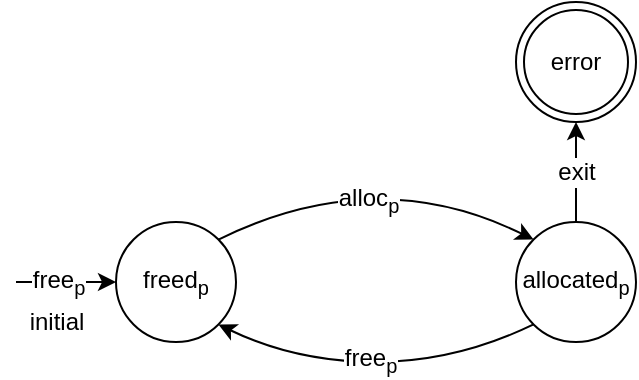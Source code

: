 <mxfile version="12.6.5" type="device"><diagram id="MQsz0vR70Ha5mGtF0nAU" name="Page-1"><mxGraphModel dx="450" dy="305" grid="1" gridSize="10" guides="1" tooltips="1" connect="1" arrows="1" fold="1" page="1" pageScale="1" pageWidth="850" pageHeight="1100" math="0" shadow="0"><root><mxCell id="0"/><mxCell id="1" parent="0"/><mxCell id="g3iyI7WF1l8pipwD143T-1" value="freed&lt;sub&gt;p&lt;/sub&gt;" style="ellipse;whiteSpace=wrap;html=1;aspect=fixed;" parent="1" vertex="1"><mxGeometry x="90" y="290" width="60" height="60" as="geometry"/></mxCell><mxCell id="g3iyI7WF1l8pipwD143T-2" value="" style="endArrow=classic;html=1;entryX=0;entryY=0.5;entryDx=0;entryDy=0;" parent="1" target="g3iyI7WF1l8pipwD143T-1" edge="1"><mxGeometry width="50" height="50" relative="1" as="geometry"><mxPoint x="40" y="320" as="sourcePoint"/><mxPoint x="130" y="380" as="targetPoint"/></mxGeometry></mxCell><mxCell id="nSkKZrzyNuAiXj8qPi1B-1" value="free&lt;sub&gt;p&lt;/sub&gt;" style="text;html=1;align=center;verticalAlign=middle;resizable=0;points=[];labelBackgroundColor=#ffffff;" vertex="1" connectable="0" parent="g3iyI7WF1l8pipwD143T-2"><mxGeometry x="-0.181" relative="1" as="geometry"><mxPoint as="offset"/></mxGeometry></mxCell><mxCell id="nSkKZrzyNuAiXj8qPi1B-2" value="initial" style="text;html=1;align=center;verticalAlign=middle;resizable=0;points=[];labelBackgroundColor=#ffffff;" vertex="1" connectable="0" parent="g3iyI7WF1l8pipwD143T-2"><mxGeometry x="0.581" y="1" relative="1" as="geometry"><mxPoint x="-19.52" y="21" as="offset"/></mxGeometry></mxCell><mxCell id="g3iyI7WF1l8pipwD143T-5" value="" style="endArrow=classic;html=1;exitX=0.5;exitY=0;exitDx=0;exitDy=0;" parent="1" source="g3iyI7WF1l8pipwD143T-7" edge="1"><mxGeometry width="50" height="50" relative="1" as="geometry"><mxPoint x="30" y="420" as="sourcePoint"/><mxPoint x="320" y="240" as="targetPoint"/></mxGeometry></mxCell><mxCell id="g3iyI7WF1l8pipwD143T-31" value="exit" style="text;html=1;align=center;verticalAlign=middle;resizable=0;points=[];;labelBackgroundColor=#ffffff;" parent="g3iyI7WF1l8pipwD143T-5" vertex="1" connectable="0"><mxGeometry x="0.48" y="-2" relative="1" as="geometry"><mxPoint x="-2" y="12" as="offset"/></mxGeometry></mxCell><mxCell id="g3iyI7WF1l8pipwD143T-7" value="allocated&lt;sub&gt;p&lt;/sub&gt;" style="ellipse;whiteSpace=wrap;html=1;aspect=fixed;" parent="1" vertex="1"><mxGeometry x="290" y="290" width="60" height="60" as="geometry"/></mxCell><mxCell id="g3iyI7WF1l8pipwD143T-13" value="" style="curved=1;endArrow=classic;html=1;exitX=1;exitY=0;exitDx=0;exitDy=0;entryX=0;entryY=0;entryDx=0;entryDy=0;" parent="1" source="g3iyI7WF1l8pipwD143T-1" target="g3iyI7WF1l8pipwD143T-7" edge="1"><mxGeometry width="50" height="50" relative="1" as="geometry"><mxPoint x="240" y="450" as="sourcePoint"/><mxPoint x="290" y="400" as="targetPoint"/><Array as="points"><mxPoint x="220" y="260"/></Array></mxGeometry></mxCell><mxCell id="g3iyI7WF1l8pipwD143T-18" value="&lt;div&gt;alloc&lt;sub&gt;p&lt;/sub&gt;&lt;/div&gt;" style="text;html=1;align=center;verticalAlign=middle;resizable=0;points=[];;labelBackgroundColor=#ffffff;" parent="g3iyI7WF1l8pipwD143T-13" vertex="1" connectable="0"><mxGeometry x="-0.136" y="-15" relative="1" as="geometry"><mxPoint as="offset"/></mxGeometry></mxCell><mxCell id="g3iyI7WF1l8pipwD143T-17" value="" style="curved=1;endArrow=classic;html=1;entryX=1;entryY=1;entryDx=0;entryDy=0;exitX=0;exitY=1;exitDx=0;exitDy=0;" parent="1" source="g3iyI7WF1l8pipwD143T-7" target="g3iyI7WF1l8pipwD143T-1" edge="1"><mxGeometry width="50" height="50" relative="1" as="geometry"><mxPoint x="200" y="500" as="sourcePoint"/><mxPoint x="250" y="450" as="targetPoint"/><Array as="points"><mxPoint x="260" y="360"/><mxPoint x="180" y="360"/></Array></mxGeometry></mxCell><mxCell id="g3iyI7WF1l8pipwD143T-19" value="free&lt;sub&gt;p&lt;/sub&gt;" style="text;html=1;align=center;verticalAlign=middle;resizable=0;points=[];;labelBackgroundColor=#ffffff;" parent="g3iyI7WF1l8pipwD143T-17" vertex="1" connectable="0"><mxGeometry x="0.036" y="-1" relative="1" as="geometry"><mxPoint as="offset"/></mxGeometry></mxCell><mxCell id="617OxWW3Jf1tPsrtnjuB-1" value="error" style="ellipse;shape=doubleEllipse;whiteSpace=wrap;html=1;aspect=fixed;" parent="1" vertex="1"><mxGeometry x="290" y="180" width="60" height="60" as="geometry"/></mxCell></root></mxGraphModel></diagram></mxfile>